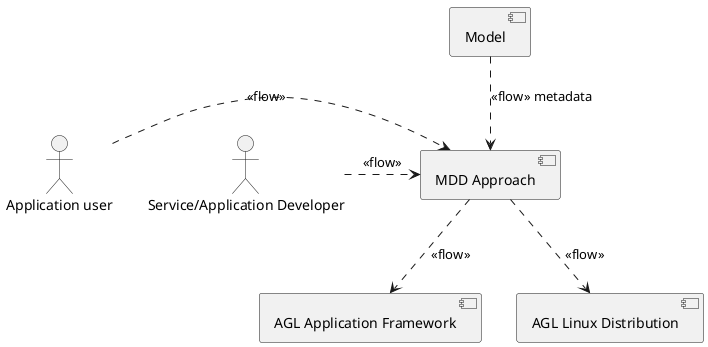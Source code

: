 @startuml
  component "AGL Application Framework" as agl_af
  component "AGL Linux Distribution" as agl
  actor "Service/Application Developer" as dev
  actor "Application user" as user
  component "MDD Approach" as mdd
  component "Model" as model

  user .right.> mdd : <<flow>>
  dev .right.> mdd : <<flow>>

  model .down.> mdd : <<flow>> metadata

  mdd .down.> agl_af : <<flow>>
  mdd .down.> agl : <<flow>>
@enduml
